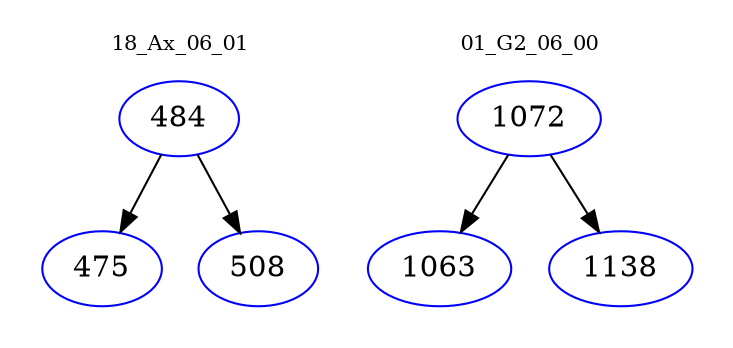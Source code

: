 digraph{
subgraph cluster_0 {
color = white
label = "18_Ax_06_01";
fontsize=10;
T0_484 [label="484", color="blue"]
T0_484 -> T0_475 [color="black"]
T0_475 [label="475", color="blue"]
T0_484 -> T0_508 [color="black"]
T0_508 [label="508", color="blue"]
}
subgraph cluster_1 {
color = white
label = "01_G2_06_00";
fontsize=10;
T1_1072 [label="1072", color="blue"]
T1_1072 -> T1_1063 [color="black"]
T1_1063 [label="1063", color="blue"]
T1_1072 -> T1_1138 [color="black"]
T1_1138 [label="1138", color="blue"]
}
}
